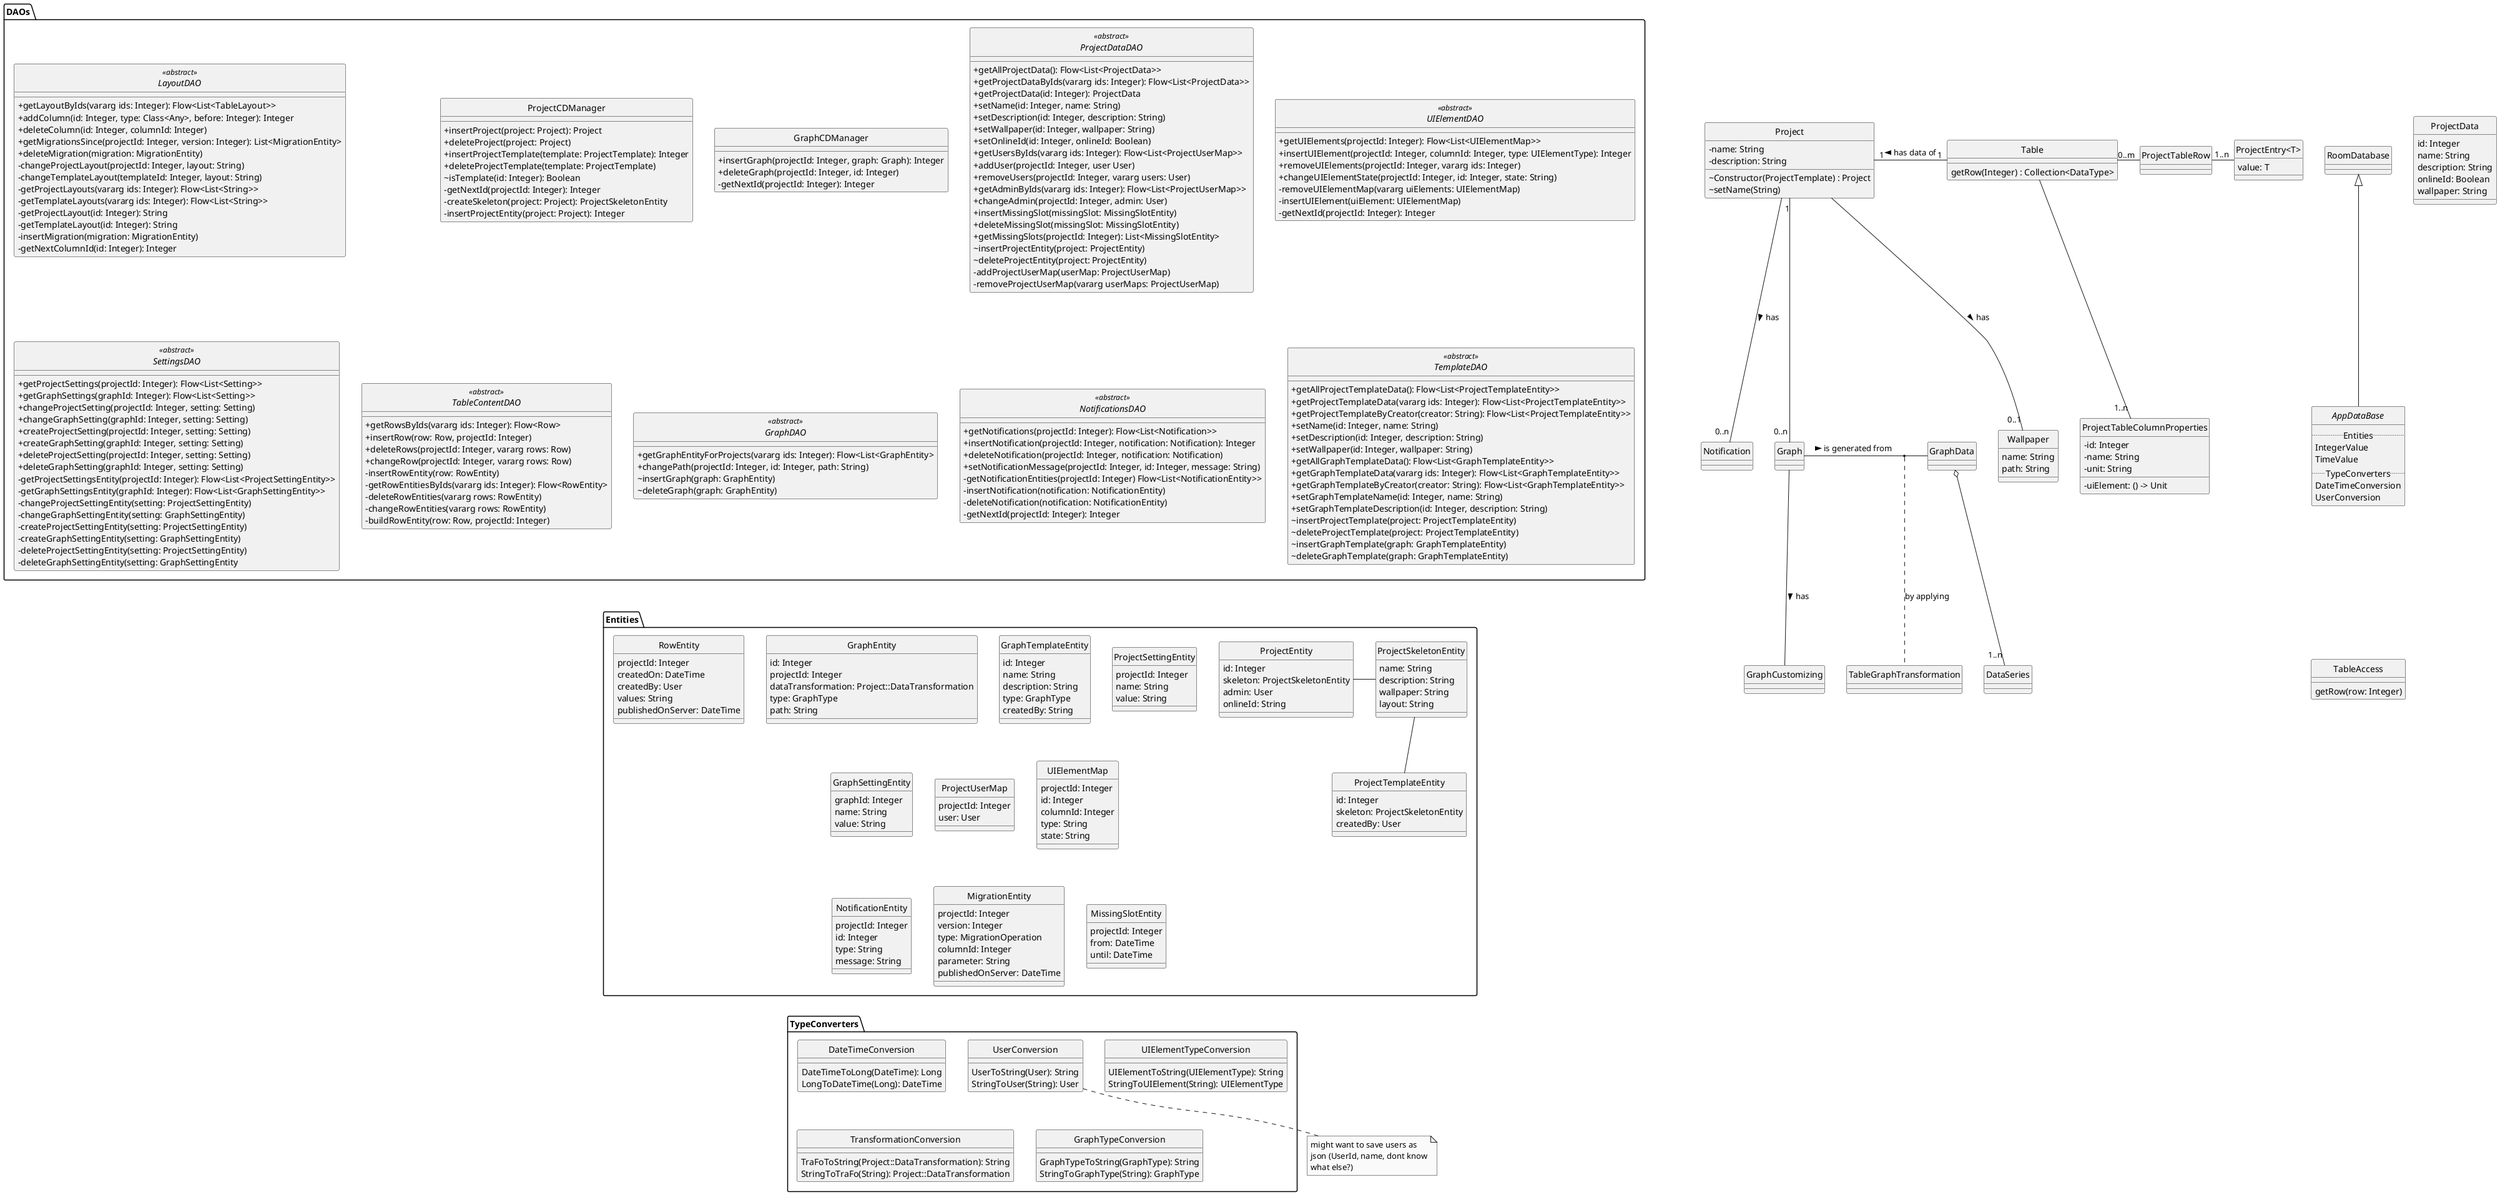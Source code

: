 @startuml

skinparam monochrome true
skinparam shadowing false
skinparam genericDisplay old
skinparam classAttributeIconSize 0
hide circle


abstract class AppDataBase {
    ..Entities..
    IntegerValue
    TimeValue
    ..TypeConverters..
    DateTimeConversion
    UserConversion
}

package Entities {
    '@Entity(primaryKeys=["projectId", "createdOn", "createdBy"])
    class RowEntity {
        projectId: Integer
        createdOn: DateTime
        createdBy: User
        values: String
        publishedOnServer: DateTime
    }

    '@Entity
    class ProjectEntity {
        'PrimaryKey
        id: Integer
        '@Embedded
        skeleton: ProjectSkeletonEntity
        admin: User
        onlineId: String
    }
    ProjectEntity - ProjectSkeletonEntity

    '@Entity
    class ProjectTemplateEntity {
        id: Integer
        '@Embedded
        skeleton: ProjectSkeletonEntity
        createdBy: User
    }
    ProjectSkeletonEntity -- ProjectTemplateEntity

    '@Entity(primaryKey=["id", "projectId"])
    class GraphEntity {
        id: Integer
        projectId: Integer
        dataTransformation: Project::DataTransformation
        type: GraphType
        path: String
    }
  
    '@Entity
    class GraphTemplateEntity {
        '@PrimaryKey
        id: Integer
        name: String
        description: String
        type: GraphType
        createdBy: String
    }

    '@Entity(primaryKey=["projectId", "name"])
    class ProjectSettingEntity {
        projectId: Integer
        name: String
        value: String
    }

    '@Entity(primaryKey=["graphId", "name"])
    class GraphSettingEntity {
        graphId: Integer
        name: String
        value: String
    }

    '@Entity(primaryKey=["projectId", "user"])
    class ProjectUserMap {
        projectId: Integer
        user: User
    }

    '@Entity(primaryKey=["projectId", "id"])
    class UIElementMap {
        projectId: Integer
        id: Integer
        columnId: Integer
        type: String
        state: String
    }

    '@Entity(primaryKey=["projectId", "id"])
    class NotificationEntity {
        projectId: Integer
        id: Integer
        type: String
        message: String
    }

    '@Entity(primaryKey=["projectId", "version"])
    class MigrationEntity {
        projectId: Integer
        version: Integer
        type: MigrationOperation
        columnId: Integer
        parameter: String
        publishedOnServer: DateTime
    }

    '@Entity(primaryKey=["projectId", "from", "until"])
    class MissingSlotEntity {
        projectId: Integer
        from: DateTime
        until: DateTime
    }
  
    class ProjectSkeletonEntity {
        name: String
        description: String
        wallpaper: String
        layout: String
    }
}

class ProjectData {
    id: Integer
    name: String
    description: String
    onlineId: Boolean
    wallpaper: String
}

package DAOs {
    class ProjectCDManager {
        +insertProject(project: Project): Project
        +deleteProject(project: Project)
        +insertProjectTemplate(template: ProjectTemplate): Integer
        +deleteProjectTemplate(template: ProjectTemplate)
        ~isTemplate(id: Integer): Boolean
        -getNextId(projectId: Integer): Integer
        -createSkeleton(project: Project): ProjectSkeletonEntity
        -insertProjectEntity(project: Project): Integer
    }

    class GraphCDManager {
        +insertGraph(projectId: Integer, graph: Graph): Integer
        +deleteGraph(projectId: Integer, id: Integer)
        -getNextId(projectId: Integer): Integer
    }

    abstract class TableContentDAO <<abstract>> {
        +getRowsByIds(vararg ids: Integer): Flow<Row>
        +insertRow(row: Row, projectId: Integer)
        +deleteRows(projectId: Integer, vararg rows: Row)
        +changeRow(projectId: Integer, vararg rows: Row)
        '@Insert
        -insertRowEntity(row: RowEntity)
        '@Query("SELECT * FROM row WHERE projectId IN (:ids)")
        -getRowEntitiesByIds(vararg ids: Integer): Flow<RowEntity>
        '@Delete
        -deleteRowEntities(vararg rows: RowEntity)
        '@Update
        -changeRowEntities(vararg rows: RowEntity)
        -buildRowEntity(row: Row, projectId: Integer)
    }

    abstract class ProjectDataDAO <<abstract>> {
        '@Query("SELECT id, name, description, wallpaper, onlineId FROM project")
        +getAllProjectData(): Flow<List<ProjectData>>
        '@Query("SELECT id, name, description, wallpaper, onlineId
        '        FROM   project
        '        WHERE  id IN (:ids)")
        +getProjectDataByIds(vararg ids: Integer): Flow<List<ProjectData>>
        '@Query("SELECT id, name, description, wallpaper, onlineId
        '        FROM   project
        '        WHERE  id = :id)
        +getProjectData(id: Integer): ProjectData
        '@Query("UPDATE project SET name = :name WHERE id = :id")
        +setName(id: Integer, name: String)
        '@Query("UPDATE project SET description = :description WHERE id = :id")
        +setDescription(id: Integer, description: String)
        '@Query("UPDATE project SET wallpaper = :wallpaper WHERE id = :id")
        +setWallpaper(id: Integer, wallpaper: String)
        '@Query("UPDATE project SET onlineId = :onlineId WHERE id = :id")
        +setOnlineId(id: Integer, onlineId: Boolean)
        '@Query("SELECT * FROM user WHERE projectId IN (:ids)")
        +getUsersByIds(vararg ids: Integer): Flow<List<ProjectUserMap>>
        +addUser(projectId: Integer, user User)
        +removeUsers(projectId: Integer, vararg users: User)
        '@Query("SELECT id AS projectId, admin AS user FROM project WHERE id IN (:ids)")
        +getAdminByIds(vararg ids: Integer): Flow<List<ProjectUserMap>>
        '@Query("UPDATE project SET admin = :admin WHERE id = :projectId")
        +changeAdmin(projectId: Integer, admin: User)
        '@Insert
        +insertMissingSlot(missingSlot: MissingSlotEntity)
        '@Delete
        +deleteMissingSlot(missingSlot: MissingSlotEntity)
        '@Query("SELECT * FROM missingSlot WHERE projectId = :projectId")
        +getMissingSlots(projectId: Integer): List<MissingSlotEntity>
        '@Insert
        ~insertProjectEntity(project: ProjectEntity)
        '@Delete
        ~deleteProjectEntity(project: ProjectEntity)
        '@Insert
        -addProjectUserMap(userMap: ProjectUserMap)
        '@Delete
        -removeProjectUserMap(vararg userMaps: ProjectUserMap)
    }

    abstract class SettingsDAO <<abstract>> {
        +getProjectSettings(projectId: Integer): Flow<List<Setting>>
        +getGraphSettings(graphId: Integer): Flow<List<Setting>>
        +changeProjectSetting(projectId: Integer, setting: Setting)
        +changeGraphSetting(graphId: Integer, setting: Setting)
        +createProjectSetting(projectId: Integer, setting: Setting)
        +createGraphSetting(graphId: Integer, setting: Setting)
        +deleteProjectSetting(projectId: Integer, setting: Setting)
        +deleteGraphSetting(graphId: Integer, setting: Setting)
        '@Query("SELECT name, value FROM projectSetting WHERE projectId = :projectId")
        -getProjectSettingsEntity(projectId: Integer): Flow<List<ProjectSettingEntity>>
        '@Query("SELECT name, value FROM graphSetting WHERE graphId = :graphId")
        -getGraphSettingsEntity(graphId: Integer): Flow<List<GraphSettingEntity>>
        '@Update
        -changeProjectSettingEntity(setting: ProjectSettingEntity)
        '@Update
        -changeGraphSettingEntity(setting: GraphSettingEntity)
        '@Insert
        -createProjectSettingEntity(setting: ProjectSettingEntity)
        '@Insert
        -createGraphSettingEntity(setting: GraphSettingEntity)
        '@Delete
        -deleteProjectSettingEntity(setting: ProjectSettingEntity)
        '@Delete
        -deleteGraphSettingEntity(setting: GraphSettingEntity
    }

    abstract class LayoutDAO <<abstract>> {
        +getLayoutByIds(vararg ids: Integer): Flow<List<TableLayout>>
        +addColumn(id: Integer, type: Class<Any>, before: Integer): Integer
        +deleteColumn(id: Integer, columnId: Integer)
        '@Query("SELECT * FROM migration WHERE projectId = :projectId AND version > :version")
        +getMigrationsSince(projectId: Integer, version: Integer): List<MigrationEntity>
        '@Delete
        +deleteMigration(migration: MigrationEntity)
        '@Query("UPDATE project SET layout = :layout WHERE id = :projectId")
        -changeProjectLayout(projectId: Integer, layout: String)
        '@Query("UPDATE projectTemplate SET layout = :layout WHERE id = :templateId")
        -changeTemplateLayout(templateId: Integer, layout: String)
        '@Query("SELECT layout FROM project WHERE id IN (:ids)")
        -getProjectLayouts(vararg ids: Integer): Flow<List<String>>
        '@Query("SELECT layout FROM projectTemplate WHERE id IN (:ids)")
        -getTemplateLayouts(vararg ids: Integer): Flow<List<String>>
        '@Query("SELECT layout FROM project WHERE id = :id")
        -getProjectLayout(id: Integer): String
        '@Query("SELECT layout FROM projectTemplate WHERE id = :id")
        -getTemplateLayout(id: Integer): String
        '@Insert
        -insertMigration(migration: MigrationEntity)
        -getNextColumnId(id: Integer): Integer
    }

    abstract class GraphDAO <<abstract>> {
        '@Query("SELECT id, projectId, type, path FROM graph WHERE projectId IN (:ids)")
        +getGraphEntityForProjects(vararg ids: Integer): Flow<List<GraphEntity>
        '@Query("UPDATE graph SET path = :path WHERE projectId = :projectId AND id = :id")
        +changePath(projectId: Integer, id: Integer, path: String)
        '@Insert
        ~insertGraph(graph: GraphEntity)
        '@Delete
        ~deleteGraph(graph: GraphEntity)
    }

    abstract class UIElementDAO <<abstract>> {
        '@Query("SELECT * FROM uiElement
        '        WHERE projectId = :projectId
        +getUIElements(projectId: Integer): Flow<List<UIElementMap>>
        +insertUIElement(projectId: Integer, columnId: Integer, type: UIElementType): Integer
        +removeUIElements(projectId: Integer, vararg ids: Integer)
        '@Query("UPDATE uiElement
        '        SET state = :state
        '        WHERE projectId = :projectID AND id = :id")
        +changeUIElementState(projectId: Integer, id: Integer, state: String)
        '@Delete
        -removeUIElementMap(vararg uiElements: UIElementMap)
        '@Insert
        -insertUIElement(uiElement: UIElementMap)
        -getNextId(projectId: Integer): Integer
    }

    abstract class NotificationsDAO <<abstract>> {
        +getNotifications(projectId: Integer): Flow<List<Notification>>
        +insertNotification(projectId: Integer, notification: Notification): Integer
        +deleteNotification(projectId: Integer, notification: Notification)
        '@Query("UPDATE notification SET message = :message
        '        WHERE projectId = :projectId AND id = :id")
        +setNotificationMessage(projectId: Integer, id: Integer, message: String)
        '@Query("SELECT * FROM notification WHERE projectId = :projectId")
        -getNotificationEntities(projectId: Integer) Flow<List<NotificationEntity>>
        '@Insert
        -insertNotification(notification: NotificationEntity)
        '@Delete
        -deleteNotification(notification: NotificationEntity)
        -getNextId(projectId: Integer): Integer
    }

    abstract class TemplateDAO <<abstract>> {
        '@Query("SELECT * FROM projectTemplate")
        +getAllProjectTemplateData(): Flow<List<ProjectTemplateEntity>>
        '@Query("SELECT * FROM projectTemplate WHERE id in (:ids)")
        +getProjectTemplateData(vararg ids: Integer): Flow<List<ProjectTemplateEntity>>
        '@Query("SELECT * FROM projectTemplate WHERE createdBy = :creator")
        +getProjectTemplateByCreator(creator: String): Flow<List<ProjectTemplateEntity>>
        '@Query("UPDATE projectTemplate SET name = :name WHERE id = :id")
        +setName(id: Integer, name: String)
        '@Query("UPDATE projectTemplate SET description = :description WHERE id = :id")
        +setDescription(id: Integer, description: String)
        '@Query("UPDATE projectTemplate SET wallpaper = :wallpaper WHERE id = :id")
        +setWallpaper(id: Integer, wallpaper: String)
        '@Query("SELECT * FROM graphTemplate")
        +getAllGraphTemplateData(): Flow<List<GraphTemplateEntity>>
        '@Query("SELECT * FROM graphTemplate WHERE id in (:ids)")
        +getGraphTemplateData(vararg ids: Integer): Flow<List<GraphTemplateEntity>>
        '@Query("SELECT * FROM graphTemplate WHERE createdBy = :creator")
        +getGraphTemplateByCreator(creator: String): Flow<List<GraphTemplateEntity>>
        '@Query("UPDATE graphTemplate SET name = :name WHERE id = :id")
        +setGraphTemplateName(id: Integer, name: String)
        '@Query("UPDATE graphTemplate SET description = :description WHERE id = :id")
        +setGraphTemplateDescription(id: Integer, description: String)
        '@Insert
        ~insertProjectTemplate(project: ProjectTemplateEntity)
        '@Delete
        ~deleteProjectTemplate(project: ProjectTemplateEntity)
        '@Insert
        ~insertGraphTemplate(graph: GraphTemplateEntity)
        '@Delete
        ~deleteGraphTemplate(graph: GraphTemplateEntity)
    }
}

package TypeConverters {
    class DateTimeConversion {
        DateTimeToLong(DateTime): Long
        LongToDateTime(Long): DateTime
    }

    class UserConversion {
        UserToString(User): String
        StringToUser(String): User
    }

    class UIElementTypeConversion {
        UIElementToString(UIElementType): String
        StringToUIElement(String): UIElementType
    }

    class TransformationConversion {
        TraFoToString(Project::DataTransformation): String
        StringToTraFo(String): Project::DataTransformation
    }

    class GraphTypeConversion {
        GraphTypeToString(GraphType): String
        StringToGraphType(String): GraphType
    }
}

note bottom of UserConversion
    might want to save users as
    json (UserId, name, dont know
    what else?)
end note

class TableAccess {
  getRow(row: Integer)
}

class Project {
  - name: String
  - description: String
  ~ Constructor(ProjectTemplate) : Project
  ~ setName(String)
}
Project - "0..1" Wallpaper : has >
Project -- "0..n" Notification : has >
Project "1" - "1" Table : has data of <
Project "1" -- "0..n" Graph


class Wallpaper {
  name: String
  path: String
  'Some kind of method to read the specified file and return the image or whatever is needed for the UI
}

class Notification {
  
}

class Table {
  getRow(Integer) : Collection<DataType>
}
'Das sollten wahrscheinlich unbounded Arrays werden
Table -- "1..n" ProjectTableColumnProperties
Table - "0..m" ProjectTableRow

class ProjectTableRow {
  
}
ProjectTableRow - "1..n" ProjectEntry

class ProjectEntry<T> {
  value: T
}

class ProjectTableColumnProperties {
  - id: Integer
  - name: String
  - unit: String
  - uiElement: () -> Unit
}

class Graph {
  
}
Graph -- GraphCustomizing : has >
Graph - GraphData : is generated from >
(Graph, GraphData) .. TableGraphTransformation : by applying

class GraphData {
  
}
GraphData o-- "1..n" DataSeries

class DataSeries {
  
}

class GraphCustomizing {
  
}

class TableGraphTransformation {
  
}

RoomDatabase <|-- AppDataBase

AppDataBase -[hidden]-> TableAccess
Table -[hidden]-> Wallpaper
SettingsDAO -[hidden]-> RowEntity
LayoutDAO -[hidden]-> SettingsDAO
SettingsDAO -[hidden]> TableContentDAO
ProjectDataDAO -[hidden]> UIElementDAO
TableContentDAO -[hidden]> GraphDAO



@enduml